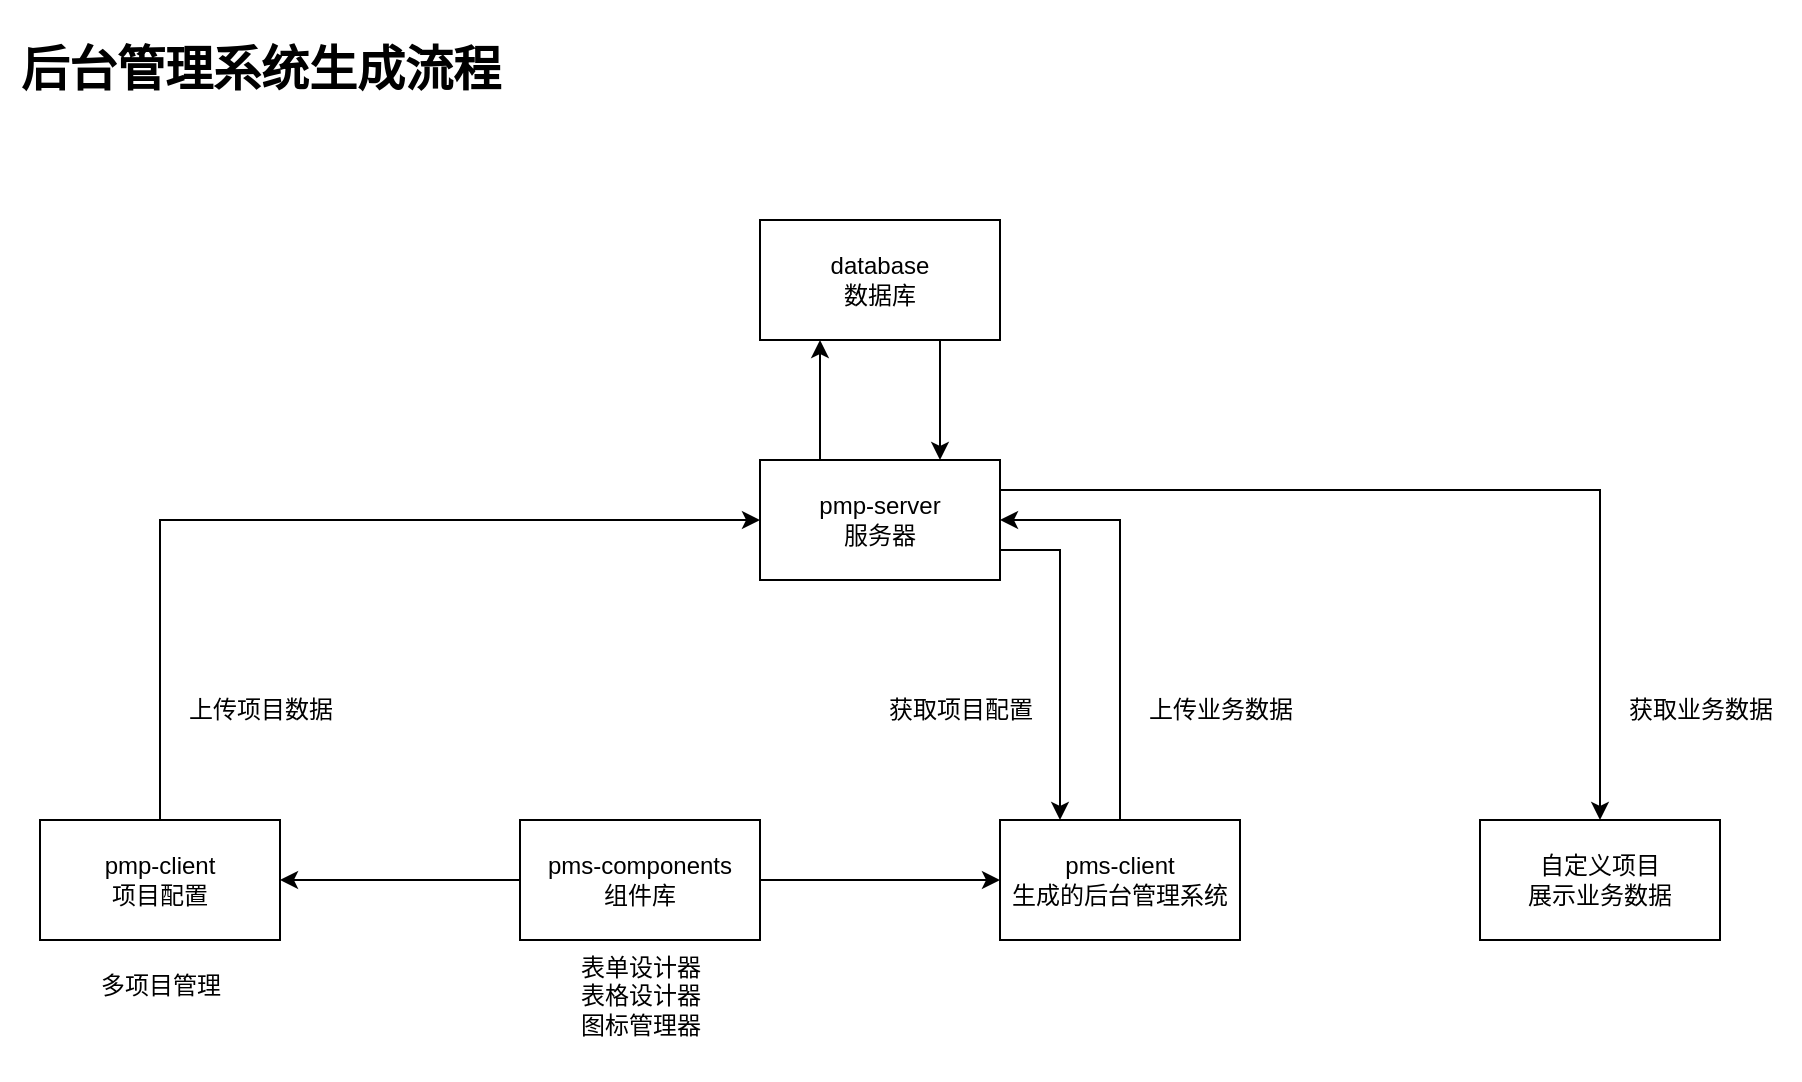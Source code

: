 <mxfile version="28.2.5">
  <diagram name="第 1 页" id="D38Ty01VPUGawlLg7D0x">
    <mxGraphModel dx="1186" dy="660" grid="1" gridSize="10" guides="1" tooltips="1" connect="1" arrows="1" fold="1" page="1" pageScale="1" pageWidth="827" pageHeight="1169" math="0" shadow="0">
      <root>
        <mxCell id="0" />
        <mxCell id="1" parent="0" />
        <mxCell id="VMEvpApzLM15RzmqGSL5-12" style="edgeStyle=orthogonalEdgeStyle;rounded=0;orthogonalLoop=1;jettySize=auto;html=1;entryX=0.25;entryY=1;entryDx=0;entryDy=0;exitX=0.25;exitY=0;exitDx=0;exitDy=0;" edge="1" parent="1" source="VMEvpApzLM15RzmqGSL5-1" target="VMEvpApzLM15RzmqGSL5-11">
          <mxGeometry relative="1" as="geometry" />
        </mxCell>
        <mxCell id="VMEvpApzLM15RzmqGSL5-21" style="edgeStyle=orthogonalEdgeStyle;rounded=0;orthogonalLoop=1;jettySize=auto;html=1;entryX=0.5;entryY=0;entryDx=0;entryDy=0;exitX=1;exitY=0.25;exitDx=0;exitDy=0;" edge="1" parent="1" source="VMEvpApzLM15RzmqGSL5-1" target="VMEvpApzLM15RzmqGSL5-16">
          <mxGeometry relative="1" as="geometry" />
        </mxCell>
        <mxCell id="VMEvpApzLM15RzmqGSL5-25" style="edgeStyle=orthogonalEdgeStyle;rounded=0;orthogonalLoop=1;jettySize=auto;html=1;entryX=0.25;entryY=0;entryDx=0;entryDy=0;exitX=1;exitY=0.75;exitDx=0;exitDy=0;" edge="1" parent="1" source="VMEvpApzLM15RzmqGSL5-1" target="VMEvpApzLM15RzmqGSL5-2">
          <mxGeometry relative="1" as="geometry" />
        </mxCell>
        <mxCell id="VMEvpApzLM15RzmqGSL5-1" value="pmp-server&lt;div&gt;服务器&lt;/div&gt;" style="whiteSpace=wrap;html=1;" vertex="1" parent="1">
          <mxGeometry x="440" y="360" width="120" height="60" as="geometry" />
        </mxCell>
        <mxCell id="VMEvpApzLM15RzmqGSL5-26" style="edgeStyle=orthogonalEdgeStyle;rounded=0;orthogonalLoop=1;jettySize=auto;html=1;entryX=1;entryY=0.5;entryDx=0;entryDy=0;exitX=0.5;exitY=0;exitDx=0;exitDy=0;" edge="1" parent="1" source="VMEvpApzLM15RzmqGSL5-2" target="VMEvpApzLM15RzmqGSL5-1">
          <mxGeometry relative="1" as="geometry" />
        </mxCell>
        <mxCell id="VMEvpApzLM15RzmqGSL5-2" value="pms-client&lt;div&gt;生成的后台管理系统&lt;/div&gt;" style="whiteSpace=wrap;html=1;" vertex="1" parent="1">
          <mxGeometry x="560" y="540" width="120" height="60" as="geometry" />
        </mxCell>
        <mxCell id="VMEvpApzLM15RzmqGSL5-7" style="edgeStyle=orthogonalEdgeStyle;rounded=0;orthogonalLoop=1;jettySize=auto;html=1;entryX=1;entryY=0.5;entryDx=0;entryDy=0;" edge="1" parent="1" source="VMEvpApzLM15RzmqGSL5-3" target="VMEvpApzLM15RzmqGSL5-4">
          <mxGeometry relative="1" as="geometry" />
        </mxCell>
        <mxCell id="VMEvpApzLM15RzmqGSL5-8" style="edgeStyle=orthogonalEdgeStyle;rounded=0;orthogonalLoop=1;jettySize=auto;html=1;entryX=0;entryY=0.5;entryDx=0;entryDy=0;" edge="1" parent="1" source="VMEvpApzLM15RzmqGSL5-3" target="VMEvpApzLM15RzmqGSL5-2">
          <mxGeometry relative="1" as="geometry" />
        </mxCell>
        <mxCell id="VMEvpApzLM15RzmqGSL5-3" value="pms&lt;span style=&quot;background-color: transparent; color: light-dark(rgb(0, 0, 0), rgb(255, 255, 255));&quot;&gt;-components&lt;br&gt;组件库&lt;/span&gt;" style="whiteSpace=wrap;html=1;" vertex="1" parent="1">
          <mxGeometry x="320" y="540" width="120" height="60" as="geometry" />
        </mxCell>
        <mxCell id="VMEvpApzLM15RzmqGSL5-15" style="edgeStyle=orthogonalEdgeStyle;rounded=0;orthogonalLoop=1;jettySize=auto;html=1;entryX=0;entryY=0.5;entryDx=0;entryDy=0;exitX=0.5;exitY=0;exitDx=0;exitDy=0;" edge="1" parent="1" source="VMEvpApzLM15RzmqGSL5-4" target="VMEvpApzLM15RzmqGSL5-1">
          <mxGeometry relative="1" as="geometry" />
        </mxCell>
        <mxCell id="VMEvpApzLM15RzmqGSL5-4" value="pmp-client&lt;br&gt;项目配置" style="whiteSpace=wrap;html=1;" vertex="1" parent="1">
          <mxGeometry x="80" y="540" width="120" height="60" as="geometry" />
        </mxCell>
        <mxCell id="VMEvpApzLM15RzmqGSL5-5" value="&lt;h1&gt;&lt;b&gt;后台管理系统生成流程&lt;/b&gt;&lt;/h1&gt;" style="text;html=1;align=center;verticalAlign=middle;resizable=0;points=[];autosize=1;strokeColor=none;fillColor=none;" vertex="1" parent="1">
          <mxGeometry x="60" y="130" width="260" height="70" as="geometry" />
        </mxCell>
        <mxCell id="VMEvpApzLM15RzmqGSL5-11" value="database&lt;div&gt;数据库&lt;/div&gt;" style="whiteSpace=wrap;html=1;" vertex="1" parent="1">
          <mxGeometry x="440" y="240" width="120" height="60" as="geometry" />
        </mxCell>
        <mxCell id="VMEvpApzLM15RzmqGSL5-13" style="edgeStyle=orthogonalEdgeStyle;rounded=0;orthogonalLoop=1;jettySize=auto;html=1;entryX=0.75;entryY=0;entryDx=0;entryDy=0;exitX=0.75;exitY=1;exitDx=0;exitDy=0;" edge="1" parent="1" source="VMEvpApzLM15RzmqGSL5-11" target="VMEvpApzLM15RzmqGSL5-1">
          <mxGeometry relative="1" as="geometry">
            <mxPoint x="400" y="310" as="sourcePoint" />
          </mxGeometry>
        </mxCell>
        <mxCell id="VMEvpApzLM15RzmqGSL5-16" value="自定义项目&lt;div&gt;展示业务数据&lt;/div&gt;" style="whiteSpace=wrap;html=1;" vertex="1" parent="1">
          <mxGeometry x="800" y="540" width="120" height="60" as="geometry" />
        </mxCell>
        <mxCell id="VMEvpApzLM15RzmqGSL5-18" value="上传项目数据" style="text;html=1;align=center;verticalAlign=middle;resizable=0;points=[];autosize=1;strokeColor=none;fillColor=none;" vertex="1" parent="1">
          <mxGeometry x="140" y="470" width="100" height="30" as="geometry" />
        </mxCell>
        <mxCell id="VMEvpApzLM15RzmqGSL5-23" value="获取项目配置" style="text;html=1;align=center;verticalAlign=middle;resizable=0;points=[];autosize=1;strokeColor=none;fillColor=none;" vertex="1" parent="1">
          <mxGeometry x="490" y="470" width="100" height="30" as="geometry" />
        </mxCell>
        <mxCell id="VMEvpApzLM15RzmqGSL5-24" value="上传业务数据" style="text;html=1;align=center;verticalAlign=middle;resizable=0;points=[];autosize=1;strokeColor=none;fillColor=none;" vertex="1" parent="1">
          <mxGeometry x="620" y="470" width="100" height="30" as="geometry" />
        </mxCell>
        <mxCell id="VMEvpApzLM15RzmqGSL5-27" value="获取业务数据" style="text;html=1;align=center;verticalAlign=middle;resizable=0;points=[];autosize=1;strokeColor=none;fillColor=none;" vertex="1" parent="1">
          <mxGeometry x="860" y="470" width="100" height="30" as="geometry" />
        </mxCell>
        <mxCell id="VMEvpApzLM15RzmqGSL5-28" value="表单设计器&lt;div&gt;表格设计器&lt;/div&gt;&lt;div style=&quot;text-align: left;&quot;&gt;图标管理器&lt;/div&gt;&lt;div style=&quot;text-align: left;&quot;&gt;&lt;br&gt;&lt;/div&gt;" style="text;html=1;align=center;verticalAlign=middle;resizable=0;points=[];autosize=1;strokeColor=none;fillColor=none;" vertex="1" parent="1">
          <mxGeometry x="340" y="600" width="80" height="70" as="geometry" />
        </mxCell>
        <mxCell id="VMEvpApzLM15RzmqGSL5-29" value="多项目管理" style="text;html=1;align=center;verticalAlign=middle;resizable=0;points=[];autosize=1;strokeColor=none;fillColor=none;" vertex="1" parent="1">
          <mxGeometry x="100" y="608" width="80" height="30" as="geometry" />
        </mxCell>
      </root>
    </mxGraphModel>
  </diagram>
</mxfile>
